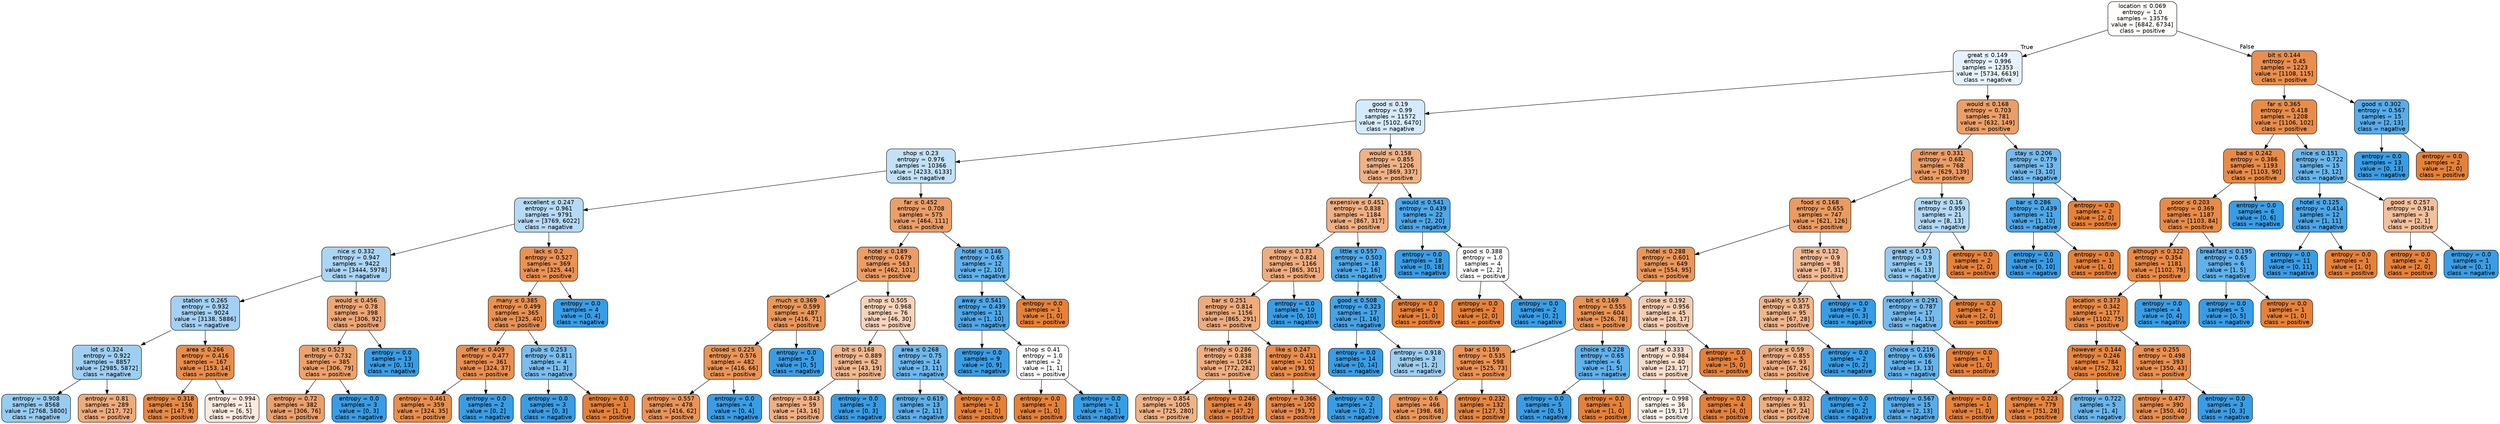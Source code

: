 digraph Tree {
node [shape=box, style="filled, rounded", color="black", fontname=helvetica] ;
edge [fontname=helvetica] ;
0 [label=<location &le; 0.069<br/>entropy = 1.0<br/>samples = 13576<br/>value = [6842, 6734]<br/>class = positive>, fillcolor="#fffdfc"] ;
1 [label=<great &le; 0.149<br/>entropy = 0.996<br/>samples = 12353<br/>value = [5734, 6619]<br/>class = nagative>, fillcolor="#e5f2fc"] ;
0 -> 1 [labeldistance=2.5, labelangle=45, headlabel="True"] ;
2 [label=<good &le; 0.19<br/>entropy = 0.99<br/>samples = 11572<br/>value = [5102, 6470]<br/>class = nagative>, fillcolor="#d5eafa"] ;
1 -> 2 ;
3 [label=<shop &le; 0.23<br/>entropy = 0.976<br/>samples = 10366<br/>value = [4233, 6133]<br/>class = nagative>, fillcolor="#c2e1f7"] ;
2 -> 3 ;
4 [label=<excellent &le; 0.247<br/>entropy = 0.961<br/>samples = 9791<br/>value = [3769, 6022]<br/>class = nagative>, fillcolor="#b5daf5"] ;
3 -> 4 ;
5 [label=<nice &le; 0.332<br/>entropy = 0.947<br/>samples = 9422<br/>value = [3444, 5978]<br/>class = nagative>, fillcolor="#abd5f4"] ;
4 -> 5 ;
6 [label=<station &le; 0.265<br/>entropy = 0.932<br/>samples = 9024<br/>value = [3138, 5886]<br/>class = nagative>, fillcolor="#a3d1f3"] ;
5 -> 6 ;
7 [label=<lot &le; 0.324<br/>entropy = 0.922<br/>samples = 8857<br/>value = [2985, 5872]<br/>class = nagative>, fillcolor="#9ecff2"] ;
6 -> 7 ;
8 [label=<entropy = 0.908<br/>samples = 8568<br/>value = [2768, 5800]<br/>class = nagative>, fillcolor="#97ccf1"] ;
7 -> 8 ;
9 [label=<entropy = 0.81<br/>samples = 289<br/>value = [217, 72]<br/>class = positive>, fillcolor="#eeab7b"] ;
7 -> 9 ;
10 [label=<area &le; 0.266<br/>entropy = 0.416<br/>samples = 167<br/>value = [153, 14]<br/>class = positive>, fillcolor="#e78d4b"] ;
6 -> 10 ;
11 [label=<entropy = 0.318<br/>samples = 156<br/>value = [147, 9]<br/>class = positive>, fillcolor="#e78945"] ;
10 -> 11 ;
12 [label=<entropy = 0.994<br/>samples = 11<br/>value = [6, 5]<br/>class = positive>, fillcolor="#fbeade"] ;
10 -> 12 ;
13 [label=<would &le; 0.456<br/>entropy = 0.78<br/>samples = 398<br/>value = [306, 92]<br/>class = positive>, fillcolor="#eda775"] ;
5 -> 13 ;
14 [label=<bit &le; 0.523<br/>entropy = 0.732<br/>samples = 385<br/>value = [306, 79]<br/>class = positive>, fillcolor="#eca26c"] ;
13 -> 14 ;
15 [label=<entropy = 0.72<br/>samples = 382<br/>value = [306, 76]<br/>class = positive>, fillcolor="#eba06a"] ;
14 -> 15 ;
16 [label=<entropy = 0.0<br/>samples = 3<br/>value = [0, 3]<br/>class = nagative>, fillcolor="#399de5"] ;
14 -> 16 ;
17 [label=<entropy = 0.0<br/>samples = 13<br/>value = [0, 13]<br/>class = nagative>, fillcolor="#399de5"] ;
13 -> 17 ;
18 [label=<lack &le; 0.2<br/>entropy = 0.527<br/>samples = 369<br/>value = [325, 44]<br/>class = positive>, fillcolor="#e99254"] ;
4 -> 18 ;
19 [label=<many &le; 0.385<br/>entropy = 0.499<br/>samples = 365<br/>value = [325, 40]<br/>class = positive>, fillcolor="#e89151"] ;
18 -> 19 ;
20 [label=<offer &le; 0.409<br/>entropy = 0.477<br/>samples = 361<br/>value = [324, 37]<br/>class = positive>, fillcolor="#e88f50"] ;
19 -> 20 ;
21 [label=<entropy = 0.461<br/>samples = 359<br/>value = [324, 35]<br/>class = positive>, fillcolor="#e88f4e"] ;
20 -> 21 ;
22 [label=<entropy = 0.0<br/>samples = 2<br/>value = [0, 2]<br/>class = nagative>, fillcolor="#399de5"] ;
20 -> 22 ;
23 [label=<pub &le; 0.253<br/>entropy = 0.811<br/>samples = 4<br/>value = [1, 3]<br/>class = nagative>, fillcolor="#7bbeee"] ;
19 -> 23 ;
24 [label=<entropy = 0.0<br/>samples = 3<br/>value = [0, 3]<br/>class = nagative>, fillcolor="#399de5"] ;
23 -> 24 ;
25 [label=<entropy = 0.0<br/>samples = 1<br/>value = [1, 0]<br/>class = positive>, fillcolor="#e58139"] ;
23 -> 25 ;
26 [label=<entropy = 0.0<br/>samples = 4<br/>value = [0, 4]<br/>class = nagative>, fillcolor="#399de5"] ;
18 -> 26 ;
27 [label=<far &le; 0.452<br/>entropy = 0.708<br/>samples = 575<br/>value = [464, 111]<br/>class = positive>, fillcolor="#eb9f68"] ;
3 -> 27 ;
28 [label=<hotel &le; 0.189<br/>entropy = 0.679<br/>samples = 563<br/>value = [462, 101]<br/>class = positive>, fillcolor="#eb9d64"] ;
27 -> 28 ;
29 [label=<much &le; 0.369<br/>entropy = 0.599<br/>samples = 487<br/>value = [416, 71]<br/>class = positive>, fillcolor="#e9975b"] ;
28 -> 29 ;
30 [label=<closed &le; 0.225<br/>entropy = 0.576<br/>samples = 482<br/>value = [416, 66]<br/>class = positive>, fillcolor="#e99558"] ;
29 -> 30 ;
31 [label=<entropy = 0.557<br/>samples = 478<br/>value = [416, 62]<br/>class = positive>, fillcolor="#e99457"] ;
30 -> 31 ;
32 [label=<entropy = 0.0<br/>samples = 4<br/>value = [0, 4]<br/>class = nagative>, fillcolor="#399de5"] ;
30 -> 32 ;
33 [label=<entropy = 0.0<br/>samples = 5<br/>value = [0, 5]<br/>class = nagative>, fillcolor="#399de5"] ;
29 -> 33 ;
34 [label=<shop &le; 0.505<br/>entropy = 0.968<br/>samples = 76<br/>value = [46, 30]<br/>class = positive>, fillcolor="#f6d3ba"] ;
28 -> 34 ;
35 [label=<bit &le; 0.168<br/>entropy = 0.889<br/>samples = 62<br/>value = [43, 19]<br/>class = positive>, fillcolor="#f0b990"] ;
34 -> 35 ;
36 [label=<entropy = 0.843<br/>samples = 59<br/>value = [43, 16]<br/>class = positive>, fillcolor="#efb083"] ;
35 -> 36 ;
37 [label=<entropy = 0.0<br/>samples = 3<br/>value = [0, 3]<br/>class = nagative>, fillcolor="#399de5"] ;
35 -> 37 ;
38 [label=<area &le; 0.268<br/>entropy = 0.75<br/>samples = 14<br/>value = [3, 11]<br/>class = nagative>, fillcolor="#6fb8ec"] ;
34 -> 38 ;
39 [label=<entropy = 0.619<br/>samples = 13<br/>value = [2, 11]<br/>class = nagative>, fillcolor="#5dafea"] ;
38 -> 39 ;
40 [label=<entropy = 0.0<br/>samples = 1<br/>value = [1, 0]<br/>class = positive>, fillcolor="#e58139"] ;
38 -> 40 ;
41 [label=<hotel &le; 0.146<br/>entropy = 0.65<br/>samples = 12<br/>value = [2, 10]<br/>class = nagative>, fillcolor="#61b1ea"] ;
27 -> 41 ;
42 [label=<away &le; 0.541<br/>entropy = 0.439<br/>samples = 11<br/>value = [1, 10]<br/>class = nagative>, fillcolor="#4da7e8"] ;
41 -> 42 ;
43 [label=<entropy = 0.0<br/>samples = 9<br/>value = [0, 9]<br/>class = nagative>, fillcolor="#399de5"] ;
42 -> 43 ;
44 [label=<shop &le; 0.41<br/>entropy = 1.0<br/>samples = 2<br/>value = [1, 1]<br/>class = positive>, fillcolor="#ffffff"] ;
42 -> 44 ;
45 [label=<entropy = 0.0<br/>samples = 1<br/>value = [1, 0]<br/>class = positive>, fillcolor="#e58139"] ;
44 -> 45 ;
46 [label=<entropy = 0.0<br/>samples = 1<br/>value = [0, 1]<br/>class = nagative>, fillcolor="#399de5"] ;
44 -> 46 ;
47 [label=<entropy = 0.0<br/>samples = 1<br/>value = [1, 0]<br/>class = positive>, fillcolor="#e58139"] ;
41 -> 47 ;
48 [label=<would &le; 0.158<br/>entropy = 0.855<br/>samples = 1206<br/>value = [869, 337]<br/>class = positive>, fillcolor="#efb286"] ;
2 -> 48 ;
49 [label=<expensive &le; 0.451<br/>entropy = 0.838<br/>samples = 1184<br/>value = [867, 317]<br/>class = positive>, fillcolor="#efaf81"] ;
48 -> 49 ;
50 [label=<slow &le; 0.173<br/>entropy = 0.824<br/>samples = 1166<br/>value = [865, 301]<br/>class = positive>, fillcolor="#eead7e"] ;
49 -> 50 ;
51 [label=<bar &le; 0.251<br/>entropy = 0.814<br/>samples = 1156<br/>value = [865, 291]<br/>class = positive>, fillcolor="#eeab7c"] ;
50 -> 51 ;
52 [label=<friendly &le; 0.286<br/>entropy = 0.838<br/>samples = 1054<br/>value = [772, 282]<br/>class = positive>, fillcolor="#eeaf81"] ;
51 -> 52 ;
53 [label=<entropy = 0.854<br/>samples = 1005<br/>value = [725, 280]<br/>class = positive>, fillcolor="#efb285"] ;
52 -> 53 ;
54 [label=<entropy = 0.246<br/>samples = 49<br/>value = [47, 2]<br/>class = positive>, fillcolor="#e68641"] ;
52 -> 54 ;
55 [label=<like &le; 0.247<br/>entropy = 0.431<br/>samples = 102<br/>value = [93, 9]<br/>class = positive>, fillcolor="#e88d4c"] ;
51 -> 55 ;
56 [label=<entropy = 0.366<br/>samples = 100<br/>value = [93, 7]<br/>class = positive>, fillcolor="#e78a48"] ;
55 -> 56 ;
57 [label=<entropy = 0.0<br/>samples = 2<br/>value = [0, 2]<br/>class = nagative>, fillcolor="#399de5"] ;
55 -> 57 ;
58 [label=<entropy = 0.0<br/>samples = 10<br/>value = [0, 10]<br/>class = nagative>, fillcolor="#399de5"] ;
50 -> 58 ;
59 [label=<little &le; 0.557<br/>entropy = 0.503<br/>samples = 18<br/>value = [2, 16]<br/>class = nagative>, fillcolor="#52a9e8"] ;
49 -> 59 ;
60 [label=<good &le; 0.508<br/>entropy = 0.323<br/>samples = 17<br/>value = [1, 16]<br/>class = nagative>, fillcolor="#45a3e7"] ;
59 -> 60 ;
61 [label=<entropy = 0.0<br/>samples = 14<br/>value = [0, 14]<br/>class = nagative>, fillcolor="#399de5"] ;
60 -> 61 ;
62 [label=<entropy = 0.918<br/>samples = 3<br/>value = [1, 2]<br/>class = nagative>, fillcolor="#9ccef2"] ;
60 -> 62 ;
63 [label=<entropy = 0.0<br/>samples = 1<br/>value = [1, 0]<br/>class = positive>, fillcolor="#e58139"] ;
59 -> 63 ;
64 [label=<would &le; 0.541<br/>entropy = 0.439<br/>samples = 22<br/>value = [2, 20]<br/>class = nagative>, fillcolor="#4da7e8"] ;
48 -> 64 ;
65 [label=<entropy = 0.0<br/>samples = 18<br/>value = [0, 18]<br/>class = nagative>, fillcolor="#399de5"] ;
64 -> 65 ;
66 [label=<good &le; 0.388<br/>entropy = 1.0<br/>samples = 4<br/>value = [2, 2]<br/>class = positive>, fillcolor="#ffffff"] ;
64 -> 66 ;
67 [label=<entropy = 0.0<br/>samples = 2<br/>value = [2, 0]<br/>class = positive>, fillcolor="#e58139"] ;
66 -> 67 ;
68 [label=<entropy = 0.0<br/>samples = 2<br/>value = [0, 2]<br/>class = nagative>, fillcolor="#399de5"] ;
66 -> 68 ;
69 [label=<would &le; 0.168<br/>entropy = 0.703<br/>samples = 781<br/>value = [632, 149]<br/>class = positive>, fillcolor="#eb9f68"] ;
1 -> 69 ;
70 [label=<dinner &le; 0.331<br/>entropy = 0.682<br/>samples = 768<br/>value = [629, 139]<br/>class = positive>, fillcolor="#eb9d65"] ;
69 -> 70 ;
71 [label=<food &le; 0.168<br/>entropy = 0.655<br/>samples = 747<br/>value = [621, 126]<br/>class = positive>, fillcolor="#ea9b61"] ;
70 -> 71 ;
72 [label=<hotel &le; 0.288<br/>entropy = 0.601<br/>samples = 649<br/>value = [554, 95]<br/>class = positive>, fillcolor="#e9975b"] ;
71 -> 72 ;
73 [label=<bit &le; 0.169<br/>entropy = 0.555<br/>samples = 604<br/>value = [526, 78]<br/>class = positive>, fillcolor="#e99456"] ;
72 -> 73 ;
74 [label=<bar &le; 0.159<br/>entropy = 0.535<br/>samples = 598<br/>value = [525, 73]<br/>class = positive>, fillcolor="#e99355"] ;
73 -> 74 ;
75 [label=<entropy = 0.6<br/>samples = 466<br/>value = [398, 68]<br/>class = positive>, fillcolor="#e9975b"] ;
74 -> 75 ;
76 [label=<entropy = 0.232<br/>samples = 132<br/>value = [127, 5]<br/>class = positive>, fillcolor="#e68641"] ;
74 -> 76 ;
77 [label=<choice &le; 0.228<br/>entropy = 0.65<br/>samples = 6<br/>value = [1, 5]<br/>class = nagative>, fillcolor="#61b1ea"] ;
73 -> 77 ;
78 [label=<entropy = 0.0<br/>samples = 5<br/>value = [0, 5]<br/>class = nagative>, fillcolor="#399de5"] ;
77 -> 78 ;
79 [label=<entropy = 0.0<br/>samples = 1<br/>value = [1, 0]<br/>class = positive>, fillcolor="#e58139"] ;
77 -> 79 ;
80 [label=<close &le; 0.192<br/>entropy = 0.956<br/>samples = 45<br/>value = [28, 17]<br/>class = positive>, fillcolor="#f5ceb1"] ;
72 -> 80 ;
81 [label=<staff &le; 0.333<br/>entropy = 0.984<br/>samples = 40<br/>value = [23, 17]<br/>class = positive>, fillcolor="#f8decb"] ;
80 -> 81 ;
82 [label=<entropy = 0.998<br/>samples = 36<br/>value = [19, 17]<br/>class = positive>, fillcolor="#fcf2ea"] ;
81 -> 82 ;
83 [label=<entropy = 0.0<br/>samples = 4<br/>value = [4, 0]<br/>class = positive>, fillcolor="#e58139"] ;
81 -> 83 ;
84 [label=<entropy = 0.0<br/>samples = 5<br/>value = [5, 0]<br/>class = positive>, fillcolor="#e58139"] ;
80 -> 84 ;
85 [label=<little &le; 0.132<br/>entropy = 0.9<br/>samples = 98<br/>value = [67, 31]<br/>class = positive>, fillcolor="#f1bb95"] ;
71 -> 85 ;
86 [label=<quality &le; 0.557<br/>entropy = 0.875<br/>samples = 95<br/>value = [67, 28]<br/>class = positive>, fillcolor="#f0b68c"] ;
85 -> 86 ;
87 [label=<price &le; 0.59<br/>entropy = 0.855<br/>samples = 93<br/>value = [67, 26]<br/>class = positive>, fillcolor="#efb286"] ;
86 -> 87 ;
88 [label=<entropy = 0.832<br/>samples = 91<br/>value = [67, 24]<br/>class = positive>, fillcolor="#eeae80"] ;
87 -> 88 ;
89 [label=<entropy = 0.0<br/>samples = 2<br/>value = [0, 2]<br/>class = nagative>, fillcolor="#399de5"] ;
87 -> 89 ;
90 [label=<entropy = 0.0<br/>samples = 2<br/>value = [0, 2]<br/>class = nagative>, fillcolor="#399de5"] ;
86 -> 90 ;
91 [label=<entropy = 0.0<br/>samples = 3<br/>value = [0, 3]<br/>class = nagative>, fillcolor="#399de5"] ;
85 -> 91 ;
92 [label=<nearby &le; 0.16<br/>entropy = 0.959<br/>samples = 21<br/>value = [8, 13]<br/>class = nagative>, fillcolor="#b3d9f5"] ;
70 -> 92 ;
93 [label=<great &le; 0.571<br/>entropy = 0.9<br/>samples = 19<br/>value = [6, 13]<br/>class = nagative>, fillcolor="#94caf1"] ;
92 -> 93 ;
94 [label=<reception &le; 0.291<br/>entropy = 0.787<br/>samples = 17<br/>value = [4, 13]<br/>class = nagative>, fillcolor="#76bbed"] ;
93 -> 94 ;
95 [label=<choice &le; 0.219<br/>entropy = 0.696<br/>samples = 16<br/>value = [3, 13]<br/>class = nagative>, fillcolor="#67b4eb"] ;
94 -> 95 ;
96 [label=<entropy = 0.567<br/>samples = 15<br/>value = [2, 13]<br/>class = nagative>, fillcolor="#57ace9"] ;
95 -> 96 ;
97 [label=<entropy = 0.0<br/>samples = 1<br/>value = [1, 0]<br/>class = positive>, fillcolor="#e58139"] ;
95 -> 97 ;
98 [label=<entropy = 0.0<br/>samples = 1<br/>value = [1, 0]<br/>class = positive>, fillcolor="#e58139"] ;
94 -> 98 ;
99 [label=<entropy = 0.0<br/>samples = 2<br/>value = [2, 0]<br/>class = positive>, fillcolor="#e58139"] ;
93 -> 99 ;
100 [label=<entropy = 0.0<br/>samples = 2<br/>value = [2, 0]<br/>class = positive>, fillcolor="#e58139"] ;
92 -> 100 ;
101 [label=<stay &le; 0.206<br/>entropy = 0.779<br/>samples = 13<br/>value = [3, 10]<br/>class = nagative>, fillcolor="#74baed"] ;
69 -> 101 ;
102 [label=<bar &le; 0.286<br/>entropy = 0.439<br/>samples = 11<br/>value = [1, 10]<br/>class = nagative>, fillcolor="#4da7e8"] ;
101 -> 102 ;
103 [label=<entropy = 0.0<br/>samples = 10<br/>value = [0, 10]<br/>class = nagative>, fillcolor="#399de5"] ;
102 -> 103 ;
104 [label=<entropy = 0.0<br/>samples = 1<br/>value = [1, 0]<br/>class = positive>, fillcolor="#e58139"] ;
102 -> 104 ;
105 [label=<entropy = 0.0<br/>samples = 2<br/>value = [2, 0]<br/>class = positive>, fillcolor="#e58139"] ;
101 -> 105 ;
106 [label=<bit &le; 0.144<br/>entropy = 0.45<br/>samples = 1223<br/>value = [1108, 115]<br/>class = positive>, fillcolor="#e88e4e"] ;
0 -> 106 [labeldistance=2.5, labelangle=-45, headlabel="False"] ;
107 [label=<far &le; 0.365<br/>entropy = 0.418<br/>samples = 1208<br/>value = [1106, 102]<br/>class = positive>, fillcolor="#e78d4b"] ;
106 -> 107 ;
108 [label=<bad &le; 0.242<br/>entropy = 0.386<br/>samples = 1193<br/>value = [1103, 90]<br/>class = positive>, fillcolor="#e78b49"] ;
107 -> 108 ;
109 [label=<poor &le; 0.203<br/>entropy = 0.369<br/>samples = 1187<br/>value = [1103, 84]<br/>class = positive>, fillcolor="#e78b48"] ;
108 -> 109 ;
110 [label=<although &le; 0.322<br/>entropy = 0.354<br/>samples = 1181<br/>value = [1102, 79]<br/>class = positive>, fillcolor="#e78a47"] ;
109 -> 110 ;
111 [label=<location &le; 0.373<br/>entropy = 0.342<br/>samples = 1177<br/>value = [1102, 75]<br/>class = positive>, fillcolor="#e78a46"] ;
110 -> 111 ;
112 [label=<however &le; 0.144<br/>entropy = 0.246<br/>samples = 784<br/>value = [752, 32]<br/>class = positive>, fillcolor="#e68641"] ;
111 -> 112 ;
113 [label=<entropy = 0.223<br/>samples = 779<br/>value = [751, 28]<br/>class = positive>, fillcolor="#e68640"] ;
112 -> 113 ;
114 [label=<entropy = 0.722<br/>samples = 5<br/>value = [1, 4]<br/>class = nagative>, fillcolor="#6ab6ec"] ;
112 -> 114 ;
115 [label=<one &le; 0.255<br/>entropy = 0.498<br/>samples = 393<br/>value = [350, 43]<br/>class = positive>, fillcolor="#e89051"] ;
111 -> 115 ;
116 [label=<entropy = 0.477<br/>samples = 390<br/>value = [350, 40]<br/>class = positive>, fillcolor="#e88f50"] ;
115 -> 116 ;
117 [label=<entropy = 0.0<br/>samples = 3<br/>value = [0, 3]<br/>class = nagative>, fillcolor="#399de5"] ;
115 -> 117 ;
118 [label=<entropy = 0.0<br/>samples = 4<br/>value = [0, 4]<br/>class = nagative>, fillcolor="#399de5"] ;
110 -> 118 ;
119 [label=<breakfast &le; 0.195<br/>entropy = 0.65<br/>samples = 6<br/>value = [1, 5]<br/>class = nagative>, fillcolor="#61b1ea"] ;
109 -> 119 ;
120 [label=<entropy = 0.0<br/>samples = 5<br/>value = [0, 5]<br/>class = nagative>, fillcolor="#399de5"] ;
119 -> 120 ;
121 [label=<entropy = 0.0<br/>samples = 1<br/>value = [1, 0]<br/>class = positive>, fillcolor="#e58139"] ;
119 -> 121 ;
122 [label=<entropy = 0.0<br/>samples = 6<br/>value = [0, 6]<br/>class = nagative>, fillcolor="#399de5"] ;
108 -> 122 ;
123 [label=<nice &le; 0.151<br/>entropy = 0.722<br/>samples = 15<br/>value = [3, 12]<br/>class = nagative>, fillcolor="#6ab6ec"] ;
107 -> 123 ;
124 [label=<hotel &le; 0.125<br/>entropy = 0.414<br/>samples = 12<br/>value = [1, 11]<br/>class = nagative>, fillcolor="#4ba6e7"] ;
123 -> 124 ;
125 [label=<entropy = 0.0<br/>samples = 11<br/>value = [0, 11]<br/>class = nagative>, fillcolor="#399de5"] ;
124 -> 125 ;
126 [label=<entropy = 0.0<br/>samples = 1<br/>value = [1, 0]<br/>class = positive>, fillcolor="#e58139"] ;
124 -> 126 ;
127 [label=<good &le; 0.257<br/>entropy = 0.918<br/>samples = 3<br/>value = [2, 1]<br/>class = positive>, fillcolor="#f2c09c"] ;
123 -> 127 ;
128 [label=<entropy = 0.0<br/>samples = 2<br/>value = [2, 0]<br/>class = positive>, fillcolor="#e58139"] ;
127 -> 128 ;
129 [label=<entropy = 0.0<br/>samples = 1<br/>value = [0, 1]<br/>class = nagative>, fillcolor="#399de5"] ;
127 -> 129 ;
130 [label=<good &le; 0.302<br/>entropy = 0.567<br/>samples = 15<br/>value = [2, 13]<br/>class = nagative>, fillcolor="#57ace9"] ;
106 -> 130 ;
131 [label=<entropy = 0.0<br/>samples = 13<br/>value = [0, 13]<br/>class = nagative>, fillcolor="#399de5"] ;
130 -> 131 ;
132 [label=<entropy = 0.0<br/>samples = 2<br/>value = [2, 0]<br/>class = positive>, fillcolor="#e58139"] ;
130 -> 132 ;
}